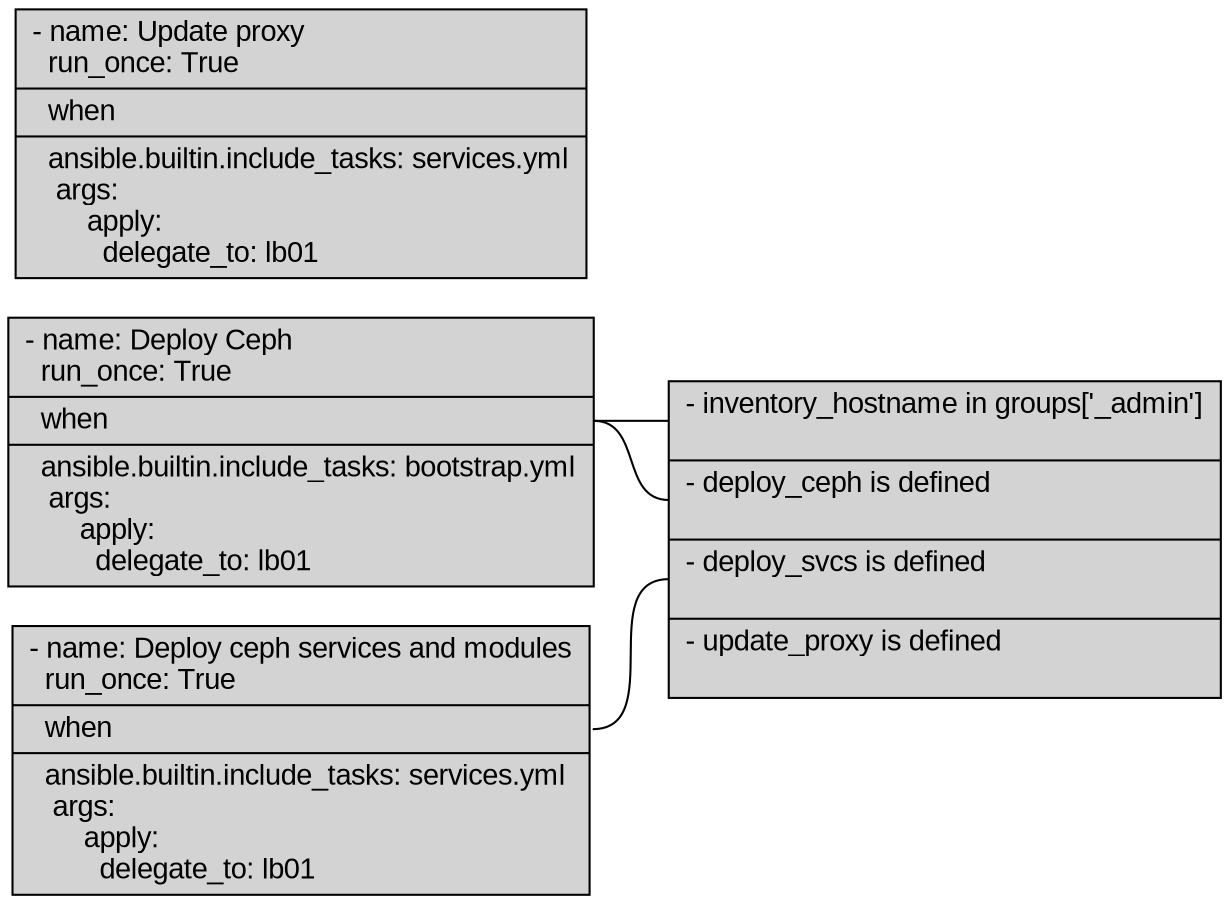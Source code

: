 graph Storage {
  rankdir=LR;

  node [shape=record, style=filled, fontname="Arial", labeljust="l"];
  edge [fontname="Arial", labeljust="l"];

  subgraph main {
        _checks [
             nojustify=false 
             label="
                 <f0>- inventory_hostname in groups['_admin']\l&nbsp; 
                |<f1>- deploy_ceph is defined\l&nbsp; 
                |<f2>- deploy_svcs is defined\l&nbsp;
                |<f3>- update_proxy is defined\l&nbsp;"
        ];
        deploy [
            nojustify=false
            label="
               <f0>- name: Deploy Ceph\l&nbsp; 
                     run_once: True\l 
               |<f1>&nbsp; when\l
               |<f2>&nbsp; ansible.builtin.include_tasks: bootstrap.yml\l
                    &nbsp; args:\l
                    &nbsp; &nbsp; &nbsp; apply:\l
                    &nbsp; &nbsp; &nbsp; &nbsp; delegate_to: lb01\l"
        ];    
        svc_modules [
            nojustify=false
            label="
               <f0>- name: Deploy ceph services and modules\l&nbsp; 
                     run_once: True\l 
               |<f1>&nbsp; when\l 
               |<f2>&nbsp; ansible.builtin.include_tasks: services.yml\l 
                    &nbsp; args:\l &nbsp; &nbsp; 
                    &nbsp; apply:\l
                    &nbsp; &nbsp; &nbsp; &nbsp; delegate_to: lb01\l"
        ];   
        update_proxy [
            nojustify=false
            label="
                <f0>- name: Update proxy\l&nbsp; 
                      run_once: True\l 
                |<f1>&nbsp; when\l 
                |<f2>&nbsp; ansible.builtin.include_tasks: services.yml\l 
                     &nbsp; args:\l
                     &nbsp; &nbsp; &nbsp; apply:\l
                     &nbsp; &nbsp; &nbsp; &nbsp; delegate_to: lb01\l"
        ];
            
    }
    subgraph bootstrap {
  
    }
    deploy:f1 -- _checks:f0
    deploy:f1 -- _checks:f1
    svc_modules:f1 -- _checks:f2    
 }
